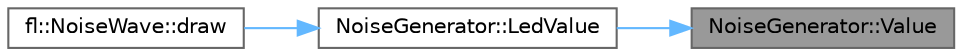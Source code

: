 digraph "NoiseGenerator::Value"
{
 // LATEX_PDF_SIZE
  bgcolor="transparent";
  edge [fontname=Helvetica,fontsize=10,labelfontname=Helvetica,labelfontsize=10];
  node [fontname=Helvetica,fontsize=10,shape=box,height=0.2,width=0.4];
  rankdir="RL";
  Node1 [id="Node000001",label="NoiseGenerator::Value",height=0.2,width=0.4,color="gray40", fillcolor="grey60", style="filled", fontcolor="black",tooltip=" "];
  Node1 -> Node2 [id="edge1_Node000001_Node000002",dir="back",color="steelblue1",style="solid",tooltip=" "];
  Node2 [id="Node000002",label="NoiseGenerator::LedValue",height=0.2,width=0.4,color="grey40", fillcolor="white", style="filled",URL="$da/d7a/struct_noise_generator.html#a62be308aab8c1d496976934e35bf648b",tooltip=" "];
  Node2 -> Node3 [id="edge2_Node000002_Node000003",dir="back",color="steelblue1",style="solid",tooltip=" "];
  Node3 [id="Node000003",label="fl::NoiseWave::draw",height=0.2,width=0.4,color="grey40", fillcolor="white", style="filled",URL="$d5/d3c/classfl_1_1_noise_wave.html#abf3bfdd53d5670da6de1511479ef6864",tooltip=" "];
}
